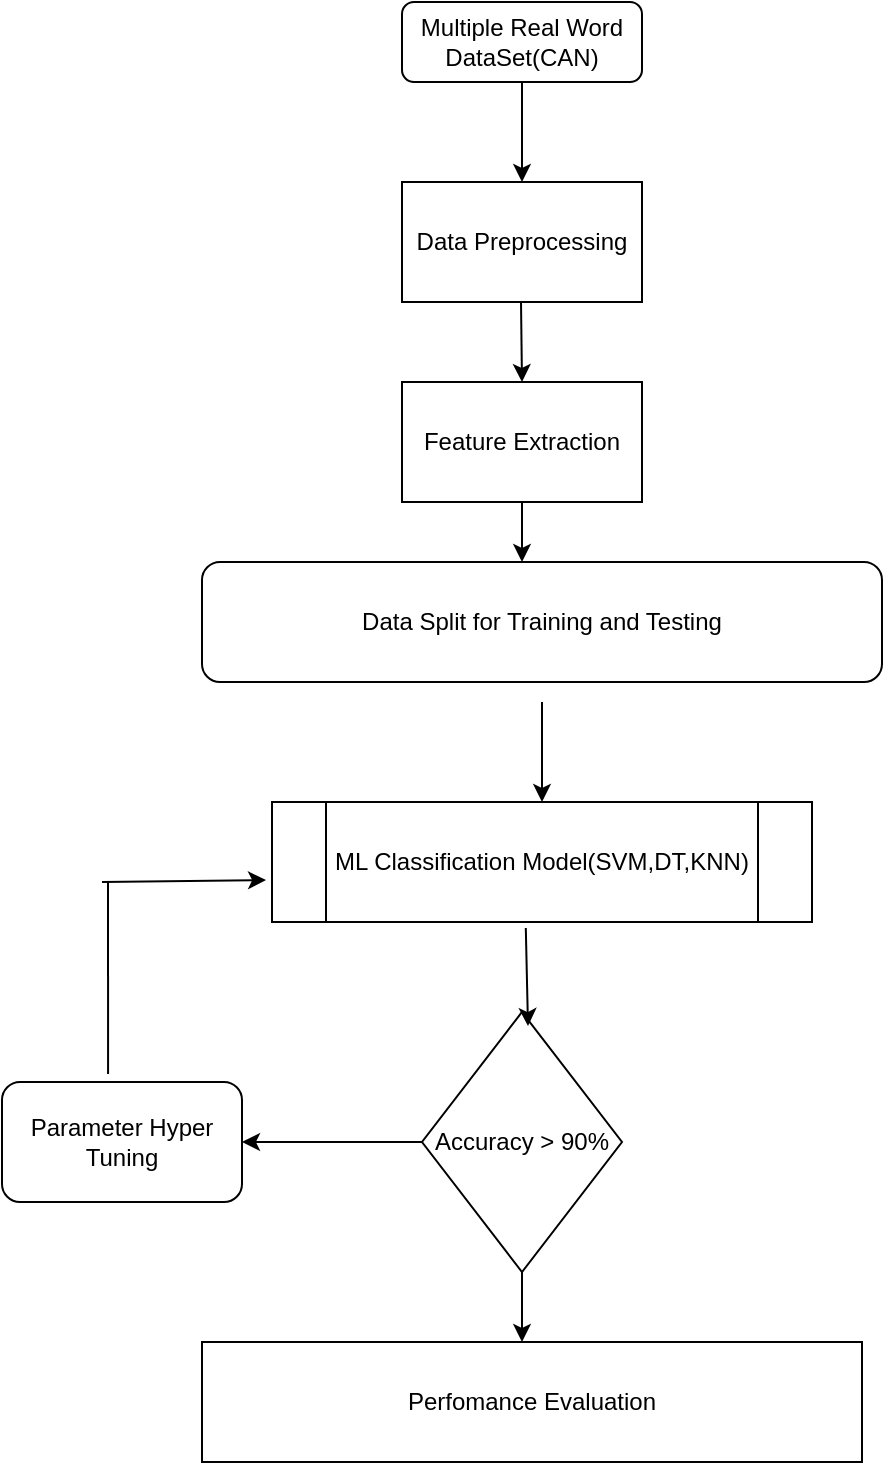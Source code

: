 <mxfile version="22.0.8" type="github">
  <diagram id="C5RBs43oDa-KdzZeNtuy" name="Page-1">
    <mxGraphModel dx="1482" dy="790" grid="1" gridSize="10" guides="1" tooltips="1" connect="1" arrows="1" fold="1" page="1" pageScale="1" pageWidth="827" pageHeight="1169" math="0" shadow="0">
      <root>
        <mxCell id="WIyWlLk6GJQsqaUBKTNV-0" />
        <mxCell id="WIyWlLk6GJQsqaUBKTNV-1" parent="WIyWlLk6GJQsqaUBKTNV-0" />
        <mxCell id="WIyWlLk6GJQsqaUBKTNV-3" value="Multiple Real Word DataSet(CAN)" style="rounded=1;whiteSpace=wrap;html=1;fontSize=12;glass=0;strokeWidth=1;shadow=0;" parent="WIyWlLk6GJQsqaUBKTNV-1" vertex="1">
          <mxGeometry x="320" y="80" width="120" height="40" as="geometry" />
        </mxCell>
        <mxCell id="Eg6Mep5xYHB8eTaOH9ry-0" value="Data Preprocessing" style="rounded=0;whiteSpace=wrap;html=1;" vertex="1" parent="WIyWlLk6GJQsqaUBKTNV-1">
          <mxGeometry x="320" y="170" width="120" height="60" as="geometry" />
        </mxCell>
        <mxCell id="Eg6Mep5xYHB8eTaOH9ry-2" value="Feature Extraction" style="rounded=0;whiteSpace=wrap;html=1;" vertex="1" parent="WIyWlLk6GJQsqaUBKTNV-1">
          <mxGeometry x="320" y="270" width="120" height="60" as="geometry" />
        </mxCell>
        <mxCell id="Eg6Mep5xYHB8eTaOH9ry-3" value="" style="endArrow=classic;html=1;rounded=0;exitX=0.5;exitY=1;exitDx=0;exitDy=0;" edge="1" parent="WIyWlLk6GJQsqaUBKTNV-1" source="WIyWlLk6GJQsqaUBKTNV-3" target="Eg6Mep5xYHB8eTaOH9ry-0">
          <mxGeometry width="50" height="50" relative="1" as="geometry">
            <mxPoint x="390" y="430" as="sourcePoint" />
            <mxPoint x="440" y="380" as="targetPoint" />
          </mxGeometry>
        </mxCell>
        <mxCell id="Eg6Mep5xYHB8eTaOH9ry-4" value="" style="endArrow=classic;html=1;rounded=0;exitX=0.5;exitY=1;exitDx=0;exitDy=0;" edge="1" parent="WIyWlLk6GJQsqaUBKTNV-1">
          <mxGeometry width="50" height="50" relative="1" as="geometry">
            <mxPoint x="379.5" y="230" as="sourcePoint" />
            <mxPoint x="380" y="270" as="targetPoint" />
          </mxGeometry>
        </mxCell>
        <mxCell id="Eg6Mep5xYHB8eTaOH9ry-5" value="Data Split for Training and Testing" style="rounded=1;whiteSpace=wrap;html=1;" vertex="1" parent="WIyWlLk6GJQsqaUBKTNV-1">
          <mxGeometry x="220" y="360" width="340" height="60" as="geometry" />
        </mxCell>
        <mxCell id="Eg6Mep5xYHB8eTaOH9ry-6" value="" style="endArrow=classic;html=1;rounded=0;exitX=0.5;exitY=1;exitDx=0;exitDy=0;" edge="1" parent="WIyWlLk6GJQsqaUBKTNV-1" source="Eg6Mep5xYHB8eTaOH9ry-2">
          <mxGeometry width="50" height="50" relative="1" as="geometry">
            <mxPoint x="390" y="430" as="sourcePoint" />
            <mxPoint x="380" y="360" as="targetPoint" />
          </mxGeometry>
        </mxCell>
        <mxCell id="Eg6Mep5xYHB8eTaOH9ry-7" value="ML Classification Model(SVM,DT,KNN)" style="shape=process;whiteSpace=wrap;html=1;backgroundOutline=1;" vertex="1" parent="WIyWlLk6GJQsqaUBKTNV-1">
          <mxGeometry x="255" y="480" width="270" height="60" as="geometry" />
        </mxCell>
        <mxCell id="Eg6Mep5xYHB8eTaOH9ry-8" value="" style="endArrow=classic;html=1;rounded=0;" edge="1" parent="WIyWlLk6GJQsqaUBKTNV-1" target="Eg6Mep5xYHB8eTaOH9ry-7">
          <mxGeometry width="50" height="50" relative="1" as="geometry">
            <mxPoint x="390" y="430" as="sourcePoint" />
            <mxPoint x="440" y="380" as="targetPoint" />
          </mxGeometry>
        </mxCell>
        <mxCell id="Eg6Mep5xYHB8eTaOH9ry-9" value="Accuracy &amp;gt; 90%" style="rhombus;whiteSpace=wrap;html=1;" vertex="1" parent="WIyWlLk6GJQsqaUBKTNV-1">
          <mxGeometry x="330" y="585" width="100" height="130" as="geometry" />
        </mxCell>
        <mxCell id="Eg6Mep5xYHB8eTaOH9ry-10" value="" style="endArrow=classic;html=1;rounded=0;exitX=0.47;exitY=1.05;exitDx=0;exitDy=0;exitPerimeter=0;entryX=0.53;entryY=0.054;entryDx=0;entryDy=0;entryPerimeter=0;" edge="1" parent="WIyWlLk6GJQsqaUBKTNV-1" source="Eg6Mep5xYHB8eTaOH9ry-7" target="Eg6Mep5xYHB8eTaOH9ry-9">
          <mxGeometry width="50" height="50" relative="1" as="geometry">
            <mxPoint x="390" y="430" as="sourcePoint" />
            <mxPoint x="440" y="380" as="targetPoint" />
          </mxGeometry>
        </mxCell>
        <mxCell id="Eg6Mep5xYHB8eTaOH9ry-11" value="Parameter Hyper Tuning" style="rounded=1;whiteSpace=wrap;html=1;" vertex="1" parent="WIyWlLk6GJQsqaUBKTNV-1">
          <mxGeometry x="120" y="620" width="120" height="60" as="geometry" />
        </mxCell>
        <mxCell id="Eg6Mep5xYHB8eTaOH9ry-12" value="" style="endArrow=classic;html=1;rounded=0;exitX=0;exitY=0.5;exitDx=0;exitDy=0;entryX=1;entryY=0.5;entryDx=0;entryDy=0;" edge="1" parent="WIyWlLk6GJQsqaUBKTNV-1" source="Eg6Mep5xYHB8eTaOH9ry-9" target="Eg6Mep5xYHB8eTaOH9ry-11">
          <mxGeometry width="50" height="50" relative="1" as="geometry">
            <mxPoint x="390" y="420" as="sourcePoint" />
            <mxPoint x="440" y="370" as="targetPoint" />
          </mxGeometry>
        </mxCell>
        <mxCell id="Eg6Mep5xYHB8eTaOH9ry-13" value="" style="endArrow=classic;html=1;rounded=0;entryX=-0.011;entryY=0.65;entryDx=0;entryDy=0;entryPerimeter=0;" edge="1" parent="WIyWlLk6GJQsqaUBKTNV-1" target="Eg6Mep5xYHB8eTaOH9ry-7">
          <mxGeometry width="50" height="50" relative="1" as="geometry">
            <mxPoint x="170" y="520" as="sourcePoint" />
            <mxPoint x="163" y="530" as="targetPoint" />
          </mxGeometry>
        </mxCell>
        <mxCell id="Eg6Mep5xYHB8eTaOH9ry-14" value="" style="endArrow=none;html=1;rounded=0;exitX=0.442;exitY=-0.067;exitDx=0;exitDy=0;exitPerimeter=0;" edge="1" parent="WIyWlLk6GJQsqaUBKTNV-1" source="Eg6Mep5xYHB8eTaOH9ry-11">
          <mxGeometry width="50" height="50" relative="1" as="geometry">
            <mxPoint x="390" y="430" as="sourcePoint" />
            <mxPoint x="173" y="520" as="targetPoint" />
          </mxGeometry>
        </mxCell>
        <mxCell id="Eg6Mep5xYHB8eTaOH9ry-15" value="Perfomance Evaluation" style="rounded=0;whiteSpace=wrap;html=1;" vertex="1" parent="WIyWlLk6GJQsqaUBKTNV-1">
          <mxGeometry x="220" y="750" width="330" height="60" as="geometry" />
        </mxCell>
        <mxCell id="Eg6Mep5xYHB8eTaOH9ry-16" value="" style="endArrow=classic;html=1;rounded=0;exitX=0.5;exitY=1;exitDx=0;exitDy=0;" edge="1" parent="WIyWlLk6GJQsqaUBKTNV-1" source="Eg6Mep5xYHB8eTaOH9ry-9">
          <mxGeometry width="50" height="50" relative="1" as="geometry">
            <mxPoint x="380" y="720" as="sourcePoint" />
            <mxPoint x="380" y="750" as="targetPoint" />
          </mxGeometry>
        </mxCell>
      </root>
    </mxGraphModel>
  </diagram>
</mxfile>
